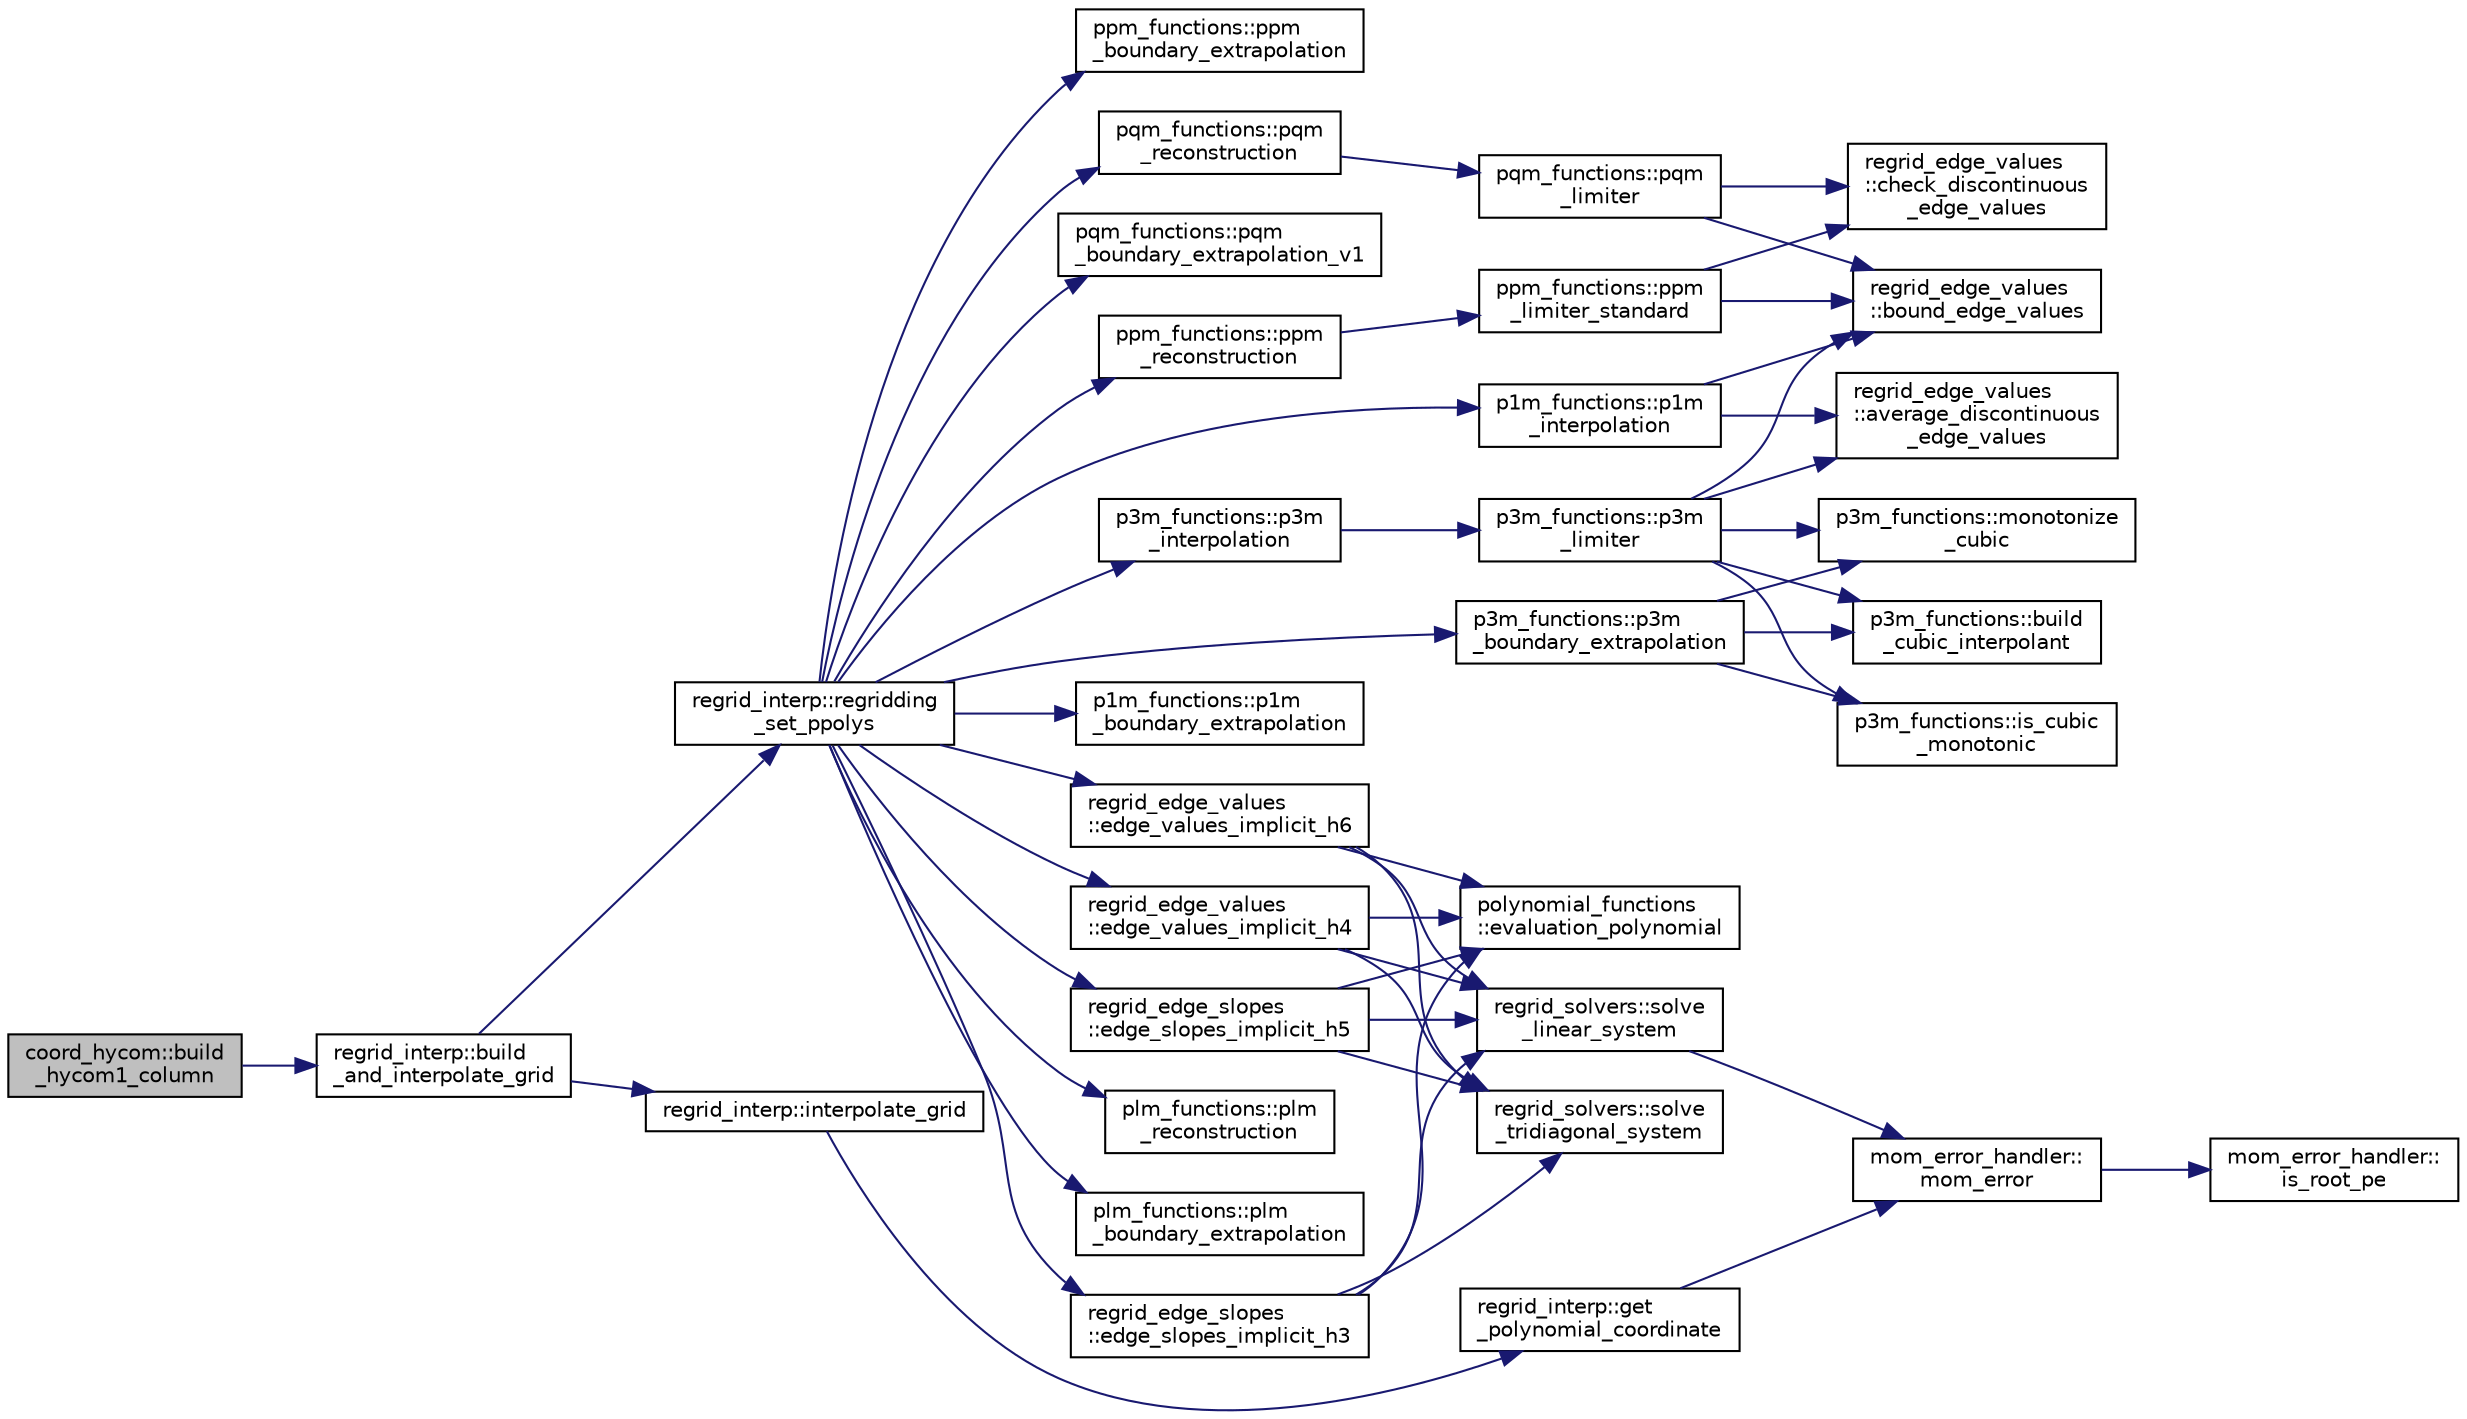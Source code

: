 digraph "coord_hycom::build_hycom1_column"
{
 // INTERACTIVE_SVG=YES
  edge [fontname="Helvetica",fontsize="10",labelfontname="Helvetica",labelfontsize="10"];
  node [fontname="Helvetica",fontsize="10",shape=record];
  rankdir="LR";
  Node0 [label="coord_hycom::build\l_hycom1_column",height=0.2,width=0.4,color="black", fillcolor="grey75", style="filled", fontcolor="black"];
  Node0 -> Node1 [color="midnightblue",fontsize="10",style="solid",fontname="Helvetica"];
  Node1 [label="regrid_interp::build\l_and_interpolate_grid",height=0.2,width=0.4,color="black", fillcolor="white", style="filled",URL="$namespaceregrid__interp.html#a4d634eff5836d643ef27129fc934853a"];
  Node1 -> Node2 [color="midnightblue",fontsize="10",style="solid",fontname="Helvetica"];
  Node2 [label="regrid_interp::regridding\l_set_ppolys",height=0.2,width=0.4,color="black", fillcolor="white", style="filled",URL="$namespaceregrid__interp.html#a1dfc0e2c1924dddd25b9102ec2ecf06e",tooltip="Given the set of target values and cell densities, this routine builds an interpolated profile for th..."];
  Node2 -> Node3 [color="midnightblue",fontsize="10",style="solid",fontname="Helvetica"];
  Node3 [label="p1m_functions::p1m\l_interpolation",height=0.2,width=0.4,color="black", fillcolor="white", style="filled",URL="$namespacep1m__functions.html#a273326895b99b2f74560cc9ec4c26c3d"];
  Node3 -> Node4 [color="midnightblue",fontsize="10",style="solid",fontname="Helvetica"];
  Node4 [label="regrid_edge_values\l::bound_edge_values",height=0.2,width=0.4,color="black", fillcolor="white", style="filled",URL="$namespaceregrid__edge__values.html#aa204fe78ee22cae62f2b7f1bc76151a9"];
  Node3 -> Node5 [color="midnightblue",fontsize="10",style="solid",fontname="Helvetica"];
  Node5 [label="regrid_edge_values\l::average_discontinuous\l_edge_values",height=0.2,width=0.4,color="black", fillcolor="white", style="filled",URL="$namespaceregrid__edge__values.html#a2d51073fc6e6639040566f966041fc06"];
  Node2 -> Node6 [color="midnightblue",fontsize="10",style="solid",fontname="Helvetica"];
  Node6 [label="p1m_functions::p1m\l_boundary_extrapolation",height=0.2,width=0.4,color="black", fillcolor="white", style="filled",URL="$namespacep1m__functions.html#a5b0595c2a8b890e7e539768bd1126942"];
  Node2 -> Node7 [color="midnightblue",fontsize="10",style="solid",fontname="Helvetica"];
  Node7 [label="regrid_edge_values\l::edge_values_implicit_h4",height=0.2,width=0.4,color="black", fillcolor="white", style="filled",URL="$namespaceregrid__edge__values.html#a2c2460b31b6de501eed3cb7db07a4be5"];
  Node7 -> Node8 [color="midnightblue",fontsize="10",style="solid",fontname="Helvetica"];
  Node8 [label="regrid_solvers::solve\l_linear_system",height=0.2,width=0.4,color="black", fillcolor="white", style="filled",URL="$namespaceregrid__solvers.html#a8130a338b59de62b00f68da4204568ad"];
  Node8 -> Node9 [color="midnightblue",fontsize="10",style="solid",fontname="Helvetica"];
  Node9 [label="mom_error_handler::\lmom_error",height=0.2,width=0.4,color="black", fillcolor="white", style="filled",URL="$namespacemom__error__handler.html#a460cfb79a06c29fc249952c2a3710d67"];
  Node9 -> Node10 [color="midnightblue",fontsize="10",style="solid",fontname="Helvetica"];
  Node10 [label="mom_error_handler::\lis_root_pe",height=0.2,width=0.4,color="black", fillcolor="white", style="filled",URL="$namespacemom__error__handler.html#ad5f00a53059c72fe2332d1436c80ca71"];
  Node7 -> Node11 [color="midnightblue",fontsize="10",style="solid",fontname="Helvetica"];
  Node11 [label="polynomial_functions\l::evaluation_polynomial",height=0.2,width=0.4,color="black", fillcolor="white", style="filled",URL="$namespacepolynomial__functions.html#aed77465c5ca9937dab06fdb5f94eba39"];
  Node7 -> Node12 [color="midnightblue",fontsize="10",style="solid",fontname="Helvetica"];
  Node12 [label="regrid_solvers::solve\l_tridiagonal_system",height=0.2,width=0.4,color="black", fillcolor="white", style="filled",URL="$namespaceregrid__solvers.html#a0d5c3cff8f31429b0a2c6d267e8b345d"];
  Node2 -> Node13 [color="midnightblue",fontsize="10",style="solid",fontname="Helvetica"];
  Node13 [label="plm_functions::plm\l_reconstruction",height=0.2,width=0.4,color="black", fillcolor="white", style="filled",URL="$namespaceplm__functions.html#abf6acfcb1bef51f0c1f8682de53782c4"];
  Node2 -> Node14 [color="midnightblue",fontsize="10",style="solid",fontname="Helvetica"];
  Node14 [label="plm_functions::plm\l_boundary_extrapolation",height=0.2,width=0.4,color="black", fillcolor="white", style="filled",URL="$namespaceplm__functions.html#a66dd52e70d72fb5830f9c4fb16efb2e8"];
  Node2 -> Node15 [color="midnightblue",fontsize="10",style="solid",fontname="Helvetica"];
  Node15 [label="ppm_functions::ppm\l_reconstruction",height=0.2,width=0.4,color="black", fillcolor="white", style="filled",URL="$namespaceppm__functions.html#a97e2144c7499aacd90858788f1312432",tooltip="Builds quadratic polynomials coefficients from cell mean and edge values. "];
  Node15 -> Node16 [color="midnightblue",fontsize="10",style="solid",fontname="Helvetica"];
  Node16 [label="ppm_functions::ppm\l_limiter_standard",height=0.2,width=0.4,color="black", fillcolor="white", style="filled",URL="$namespaceppm__functions.html#a89920c90b84f0b241c5a6d65fe2870b9",tooltip="Adjusts edge values using the standard PPM limiter (Colella & Woodward, JCP 1984) after first checkin..."];
  Node16 -> Node4 [color="midnightblue",fontsize="10",style="solid",fontname="Helvetica"];
  Node16 -> Node17 [color="midnightblue",fontsize="10",style="solid",fontname="Helvetica"];
  Node17 [label="regrid_edge_values\l::check_discontinuous\l_edge_values",height=0.2,width=0.4,color="black", fillcolor="white", style="filled",URL="$namespaceregrid__edge__values.html#acbdacbbf7212e538bb52a9729fc949a7"];
  Node2 -> Node18 [color="midnightblue",fontsize="10",style="solid",fontname="Helvetica"];
  Node18 [label="ppm_functions::ppm\l_boundary_extrapolation",height=0.2,width=0.4,color="black", fillcolor="white", style="filled",URL="$namespaceppm__functions.html#aaf88d77ece3a30843c730fd2d57c517f"];
  Node2 -> Node19 [color="midnightblue",fontsize="10",style="solid",fontname="Helvetica"];
  Node19 [label="regrid_edge_slopes\l::edge_slopes_implicit_h3",height=0.2,width=0.4,color="black", fillcolor="white", style="filled",URL="$namespaceregrid__edge__slopes.html#a378dcb603968664e58d65e8ed892ec69"];
  Node19 -> Node8 [color="midnightblue",fontsize="10",style="solid",fontname="Helvetica"];
  Node19 -> Node11 [color="midnightblue",fontsize="10",style="solid",fontname="Helvetica"];
  Node19 -> Node12 [color="midnightblue",fontsize="10",style="solid",fontname="Helvetica"];
  Node2 -> Node20 [color="midnightblue",fontsize="10",style="solid",fontname="Helvetica"];
  Node20 [label="p3m_functions::p3m\l_interpolation",height=0.2,width=0.4,color="black", fillcolor="white", style="filled",URL="$namespacep3m__functions.html#a1769b4b4ced88bbd9f28e348a7bdeabc"];
  Node20 -> Node21 [color="midnightblue",fontsize="10",style="solid",fontname="Helvetica"];
  Node21 [label="p3m_functions::p3m\l_limiter",height=0.2,width=0.4,color="black", fillcolor="white", style="filled",URL="$namespacep3m__functions.html#a377fa3f7b5caf101d47fa0d4c9b84f64"];
  Node21 -> Node4 [color="midnightblue",fontsize="10",style="solid",fontname="Helvetica"];
  Node21 -> Node5 [color="midnightblue",fontsize="10",style="solid",fontname="Helvetica"];
  Node21 -> Node22 [color="midnightblue",fontsize="10",style="solid",fontname="Helvetica"];
  Node22 [label="p3m_functions::build\l_cubic_interpolant",height=0.2,width=0.4,color="black", fillcolor="white", style="filled",URL="$namespacep3m__functions.html#a073c1f3e8fabe99bdae91ef37e5161ee"];
  Node21 -> Node23 [color="midnightblue",fontsize="10",style="solid",fontname="Helvetica"];
  Node23 [label="p3m_functions::is_cubic\l_monotonic",height=0.2,width=0.4,color="black", fillcolor="white", style="filled",URL="$namespacep3m__functions.html#a7c194c12772ac968650dc2072d5b32ba"];
  Node21 -> Node24 [color="midnightblue",fontsize="10",style="solid",fontname="Helvetica"];
  Node24 [label="p3m_functions::monotonize\l_cubic",height=0.2,width=0.4,color="black", fillcolor="white", style="filled",URL="$namespacep3m__functions.html#adb96651fe725f11e90dec2b8509989b0"];
  Node2 -> Node25 [color="midnightblue",fontsize="10",style="solid",fontname="Helvetica"];
  Node25 [label="p3m_functions::p3m\l_boundary_extrapolation",height=0.2,width=0.4,color="black", fillcolor="white", style="filled",URL="$namespacep3m__functions.html#a1c48a9ed2f3ee6a192f99cbded1298ce"];
  Node25 -> Node22 [color="midnightblue",fontsize="10",style="solid",fontname="Helvetica"];
  Node25 -> Node23 [color="midnightblue",fontsize="10",style="solid",fontname="Helvetica"];
  Node25 -> Node24 [color="midnightblue",fontsize="10",style="solid",fontname="Helvetica"];
  Node2 -> Node26 [color="midnightblue",fontsize="10",style="solid",fontname="Helvetica"];
  Node26 [label="regrid_edge_values\l::edge_values_implicit_h6",height=0.2,width=0.4,color="black", fillcolor="white", style="filled",URL="$namespaceregrid__edge__values.html#a6c14843c556353d86f2efb4c7c74c9f5"];
  Node26 -> Node8 [color="midnightblue",fontsize="10",style="solid",fontname="Helvetica"];
  Node26 -> Node11 [color="midnightblue",fontsize="10",style="solid",fontname="Helvetica"];
  Node26 -> Node12 [color="midnightblue",fontsize="10",style="solid",fontname="Helvetica"];
  Node2 -> Node27 [color="midnightblue",fontsize="10",style="solid",fontname="Helvetica"];
  Node27 [label="regrid_edge_slopes\l::edge_slopes_implicit_h5",height=0.2,width=0.4,color="black", fillcolor="white", style="filled",URL="$namespaceregrid__edge__slopes.html#a32fc906bf14cfb859703b4a1a7c46a9c"];
  Node27 -> Node8 [color="midnightblue",fontsize="10",style="solid",fontname="Helvetica"];
  Node27 -> Node11 [color="midnightblue",fontsize="10",style="solid",fontname="Helvetica"];
  Node27 -> Node12 [color="midnightblue",fontsize="10",style="solid",fontname="Helvetica"];
  Node2 -> Node28 [color="midnightblue",fontsize="10",style="solid",fontname="Helvetica"];
  Node28 [label="pqm_functions::pqm\l_reconstruction",height=0.2,width=0.4,color="black", fillcolor="white", style="filled",URL="$namespacepqm__functions.html#ada7e1a8d9d70b5b78b5e2dfddb5ffa43"];
  Node28 -> Node29 [color="midnightblue",fontsize="10",style="solid",fontname="Helvetica"];
  Node29 [label="pqm_functions::pqm\l_limiter",height=0.2,width=0.4,color="black", fillcolor="white", style="filled",URL="$namespacepqm__functions.html#a0ce0d64922453de1312adec7b8746544"];
  Node29 -> Node4 [color="midnightblue",fontsize="10",style="solid",fontname="Helvetica"];
  Node29 -> Node17 [color="midnightblue",fontsize="10",style="solid",fontname="Helvetica"];
  Node2 -> Node30 [color="midnightblue",fontsize="10",style="solid",fontname="Helvetica"];
  Node30 [label="pqm_functions::pqm\l_boundary_extrapolation_v1",height=0.2,width=0.4,color="black", fillcolor="white", style="filled",URL="$namespacepqm__functions.html#ae2c3bd1b82cddbe1bbb0e93e83d93e48"];
  Node1 -> Node31 [color="midnightblue",fontsize="10",style="solid",fontname="Helvetica"];
  Node31 [label="regrid_interp::interpolate_grid",height=0.2,width=0.4,color="black", fillcolor="white", style="filled",URL="$namespaceregrid__interp.html#a3b8e2f8c3b01e0e9fd262342626e2e53",tooltip="Given target values (e.g., density), build new grid based on polynomial. "];
  Node31 -> Node32 [color="midnightblue",fontsize="10",style="solid",fontname="Helvetica"];
  Node32 [label="regrid_interp::get\l_polynomial_coordinate",height=0.2,width=0.4,color="black", fillcolor="white", style="filled",URL="$namespaceregrid__interp.html#a0ae520ac9674328daa213879c8ffaff8",tooltip="Given a target value, find corresponding coordinate for given polynomial. "];
  Node32 -> Node9 [color="midnightblue",fontsize="10",style="solid",fontname="Helvetica"];
}
